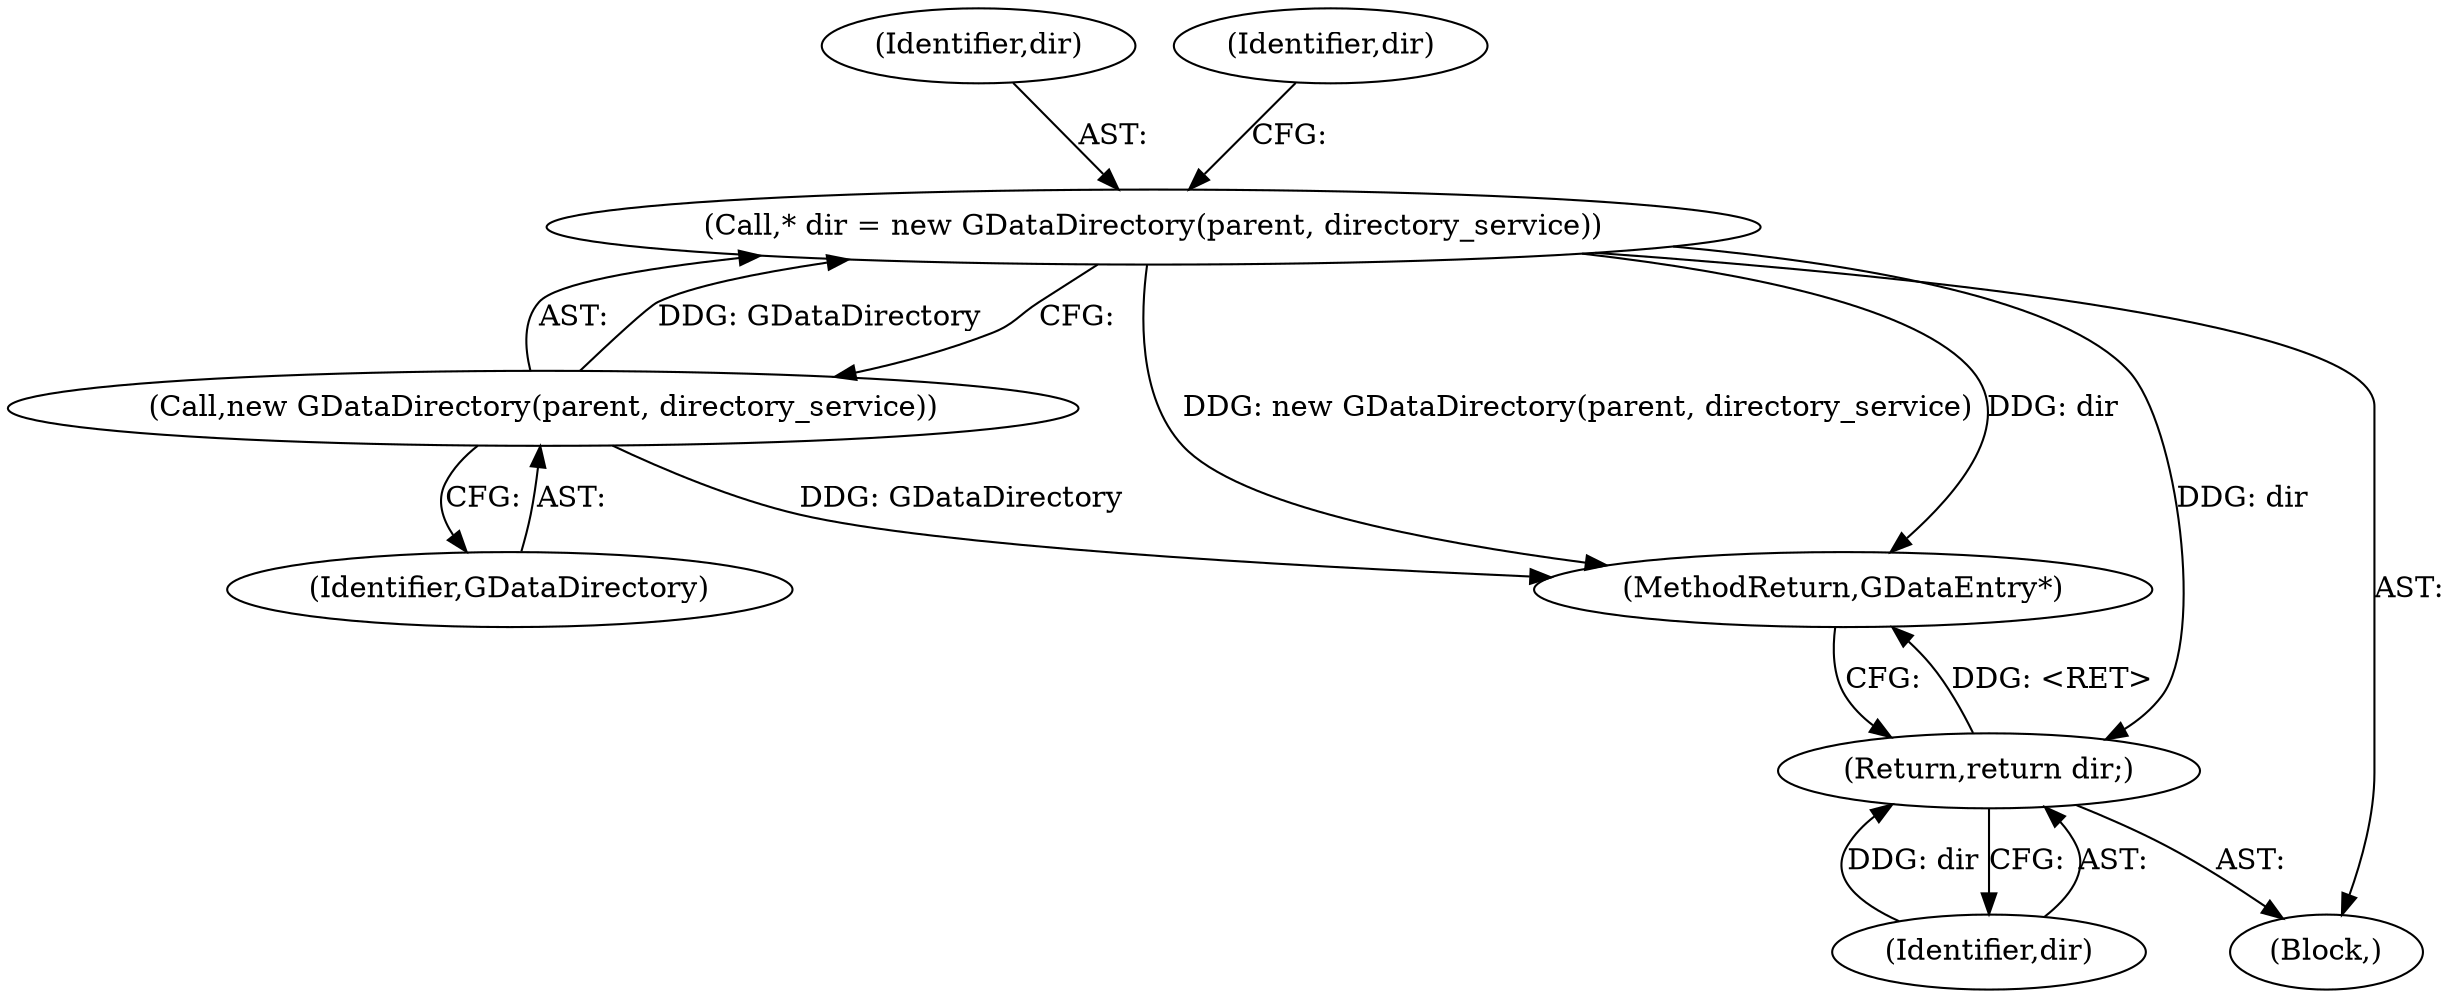 digraph "1_Chrome_dd3b6fe574edad231c01c78e4647a74c38dc4178_6@pointer" {
"1000108" [label="(Call,* dir = new GDataDirectory(parent, directory_service))"];
"1000110" [label="(Call,new GDataDirectory(parent, directory_service))"];
"1000200" [label="(Return,return dir;)"];
"1000110" [label="(Call,new GDataDirectory(parent, directory_service))"];
"1000109" [label="(Identifier,dir)"];
"1000202" [label="(MethodReturn,GDataEntry*)"];
"1000108" [label="(Call,* dir = new GDataDirectory(parent, directory_service))"];
"1000104" [label="(Block,)"];
"1000111" [label="(Identifier,GDataDirectory)"];
"1000201" [label="(Identifier,dir)"];
"1000200" [label="(Return,return dir;)"];
"1000114" [label="(Identifier,dir)"];
"1000108" -> "1000104"  [label="AST: "];
"1000108" -> "1000110"  [label="CFG: "];
"1000109" -> "1000108"  [label="AST: "];
"1000110" -> "1000108"  [label="AST: "];
"1000114" -> "1000108"  [label="CFG: "];
"1000108" -> "1000202"  [label="DDG: new GDataDirectory(parent, directory_service)"];
"1000108" -> "1000202"  [label="DDG: dir"];
"1000110" -> "1000108"  [label="DDG: GDataDirectory"];
"1000108" -> "1000200"  [label="DDG: dir"];
"1000110" -> "1000111"  [label="CFG: "];
"1000111" -> "1000110"  [label="AST: "];
"1000110" -> "1000202"  [label="DDG: GDataDirectory"];
"1000200" -> "1000104"  [label="AST: "];
"1000200" -> "1000201"  [label="CFG: "];
"1000201" -> "1000200"  [label="AST: "];
"1000202" -> "1000200"  [label="CFG: "];
"1000200" -> "1000202"  [label="DDG: <RET>"];
"1000201" -> "1000200"  [label="DDG: dir"];
}
